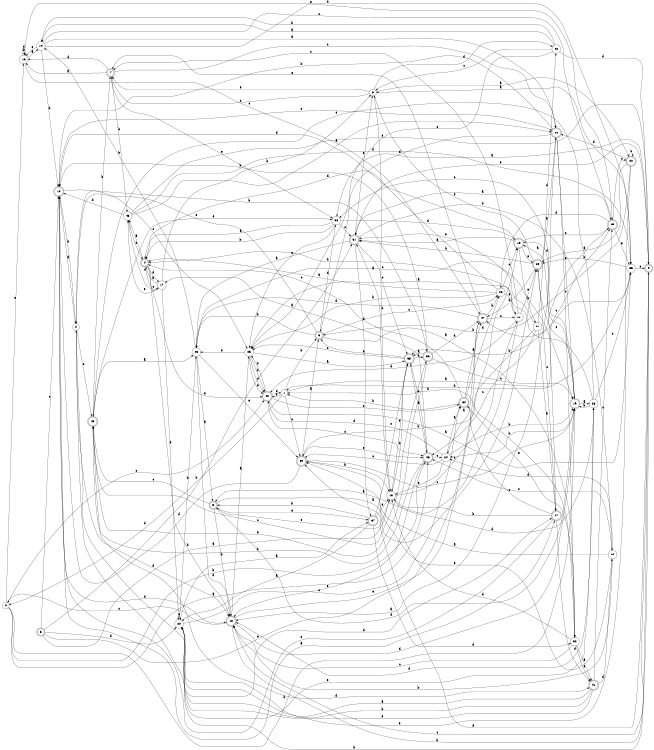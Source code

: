 digraph n39_9 {
__start0 [label="" shape="none"];

rankdir=LR;
size="8,5";

s0 [style="filled", color="black", fillcolor="white" shape="circle", label="0"];
s1 [style="filled", color="black", fillcolor="white" shape="circle", label="1"];
s2 [style="filled", color="black", fillcolor="white" shape="circle", label="2"];
s3 [style="rounded,filled", color="black", fillcolor="white" shape="doublecircle", label="3"];
s4 [style="rounded,filled", color="black", fillcolor="white" shape="doublecircle", label="4"];
s5 [style="rounded,filled", color="black", fillcolor="white" shape="doublecircle", label="5"];
s6 [style="rounded,filled", color="black", fillcolor="white" shape="doublecircle", label="6"];
s7 [style="rounded,filled", color="black", fillcolor="white" shape="doublecircle", label="7"];
s8 [style="filled", color="black", fillcolor="white" shape="circle", label="8"];
s9 [style="rounded,filled", color="black", fillcolor="white" shape="doublecircle", label="9"];
s10 [style="rounded,filled", color="black", fillcolor="white" shape="doublecircle", label="10"];
s11 [style="filled", color="black", fillcolor="white" shape="circle", label="11"];
s12 [style="filled", color="black", fillcolor="white" shape="circle", label="12"];
s13 [style="filled", color="black", fillcolor="white" shape="circle", label="13"];
s14 [style="filled", color="black", fillcolor="white" shape="circle", label="14"];
s15 [style="rounded,filled", color="black", fillcolor="white" shape="doublecircle", label="15"];
s16 [style="filled", color="black", fillcolor="white" shape="circle", label="16"];
s17 [style="filled", color="black", fillcolor="white" shape="circle", label="17"];
s18 [style="rounded,filled", color="black", fillcolor="white" shape="doublecircle", label="18"];
s19 [style="rounded,filled", color="black", fillcolor="white" shape="doublecircle", label="19"];
s20 [style="filled", color="black", fillcolor="white" shape="circle", label="20"];
s21 [style="filled", color="black", fillcolor="white" shape="circle", label="21"];
s22 [style="rounded,filled", color="black", fillcolor="white" shape="doublecircle", label="22"];
s23 [style="filled", color="black", fillcolor="white" shape="circle", label="23"];
s24 [style="filled", color="black", fillcolor="white" shape="circle", label="24"];
s25 [style="filled", color="black", fillcolor="white" shape="circle", label="25"];
s26 [style="filled", color="black", fillcolor="white" shape="circle", label="26"];
s27 [style="rounded,filled", color="black", fillcolor="white" shape="doublecircle", label="27"];
s28 [style="filled", color="black", fillcolor="white" shape="circle", label="28"];
s29 [style="rounded,filled", color="black", fillcolor="white" shape="doublecircle", label="29"];
s30 [style="rounded,filled", color="black", fillcolor="white" shape="doublecircle", label="30"];
s31 [style="rounded,filled", color="black", fillcolor="white" shape="doublecircle", label="31"];
s32 [style="filled", color="black", fillcolor="white" shape="circle", label="32"];
s33 [style="filled", color="black", fillcolor="white" shape="circle", label="33"];
s34 [style="rounded,filled", color="black", fillcolor="white" shape="doublecircle", label="34"];
s35 [style="rounded,filled", color="black", fillcolor="white" shape="doublecircle", label="35"];
s36 [style="rounded,filled", color="black", fillcolor="white" shape="doublecircle", label="36"];
s37 [style="rounded,filled", color="black", fillcolor="white" shape="doublecircle", label="37"];
s38 [style="filled", color="black", fillcolor="white" shape="circle", label="38"];
s39 [style="rounded,filled", color="black", fillcolor="white" shape="doublecircle", label="39"];
s40 [style="rounded,filled", color="black", fillcolor="white" shape="doublecircle", label="40"];
s41 [style="rounded,filled", color="black", fillcolor="white" shape="doublecircle", label="41"];
s42 [style="filled", color="black", fillcolor="white" shape="circle", label="42"];
s43 [style="rounded,filled", color="black", fillcolor="white" shape="doublecircle", label="43"];
s44 [style="rounded,filled", color="black", fillcolor="white" shape="doublecircle", label="44"];
s45 [style="filled", color="black", fillcolor="white" shape="circle", label="45"];
s46 [style="rounded,filled", color="black", fillcolor="white" shape="doublecircle", label="46"];
s47 [style="rounded,filled", color="black", fillcolor="white" shape="doublecircle", label="47"];
s0 -> s46 [label="a"];
s0 -> s46 [label="b"];
s0 -> s40 [label="c"];
s0 -> s19 [label="d"];
s0 -> s16 [label="e"];
s1 -> s29 [label="a"];
s1 -> s3 [label="b"];
s1 -> s30 [label="c"];
s1 -> s0 [label="d"];
s1 -> s40 [label="e"];
s2 -> s10 [label="a"];
s2 -> s36 [label="b"];
s2 -> s43 [label="c"];
s2 -> s18 [label="d"];
s2 -> s26 [label="e"];
s3 -> s32 [label="a"];
s3 -> s23 [label="b"];
s3 -> s28 [label="c"];
s3 -> s38 [label="d"];
s3 -> s2 [label="e"];
s4 -> s45 [label="a"];
s4 -> s18 [label="b"];
s4 -> s17 [label="c"];
s4 -> s17 [label="d"];
s4 -> s40 [label="e"];
s5 -> s39 [label="a"];
s5 -> s18 [label="b"];
s5 -> s43 [label="c"];
s5 -> s19 [label="d"];
s5 -> s37 [label="e"];
s6 -> s13 [label="a"];
s6 -> s31 [label="b"];
s6 -> s10 [label="c"];
s6 -> s20 [label="d"];
s6 -> s47 [label="e"];
s7 -> s16 [label="a"];
s7 -> s45 [label="b"];
s7 -> s44 [label="c"];
s7 -> s16 [label="d"];
s7 -> s38 [label="e"];
s8 -> s22 [label="a"];
s8 -> s13 [label="b"];
s8 -> s7 [label="c"];
s8 -> s42 [label="d"];
s8 -> s7 [label="e"];
s9 -> s38 [label="a"];
s9 -> s2 [label="b"];
s9 -> s18 [label="c"];
s9 -> s30 [label="d"];
s9 -> s31 [label="e"];
s10 -> s27 [label="a"];
s10 -> s2 [label="b"];
s10 -> s25 [label="c"];
s10 -> s18 [label="d"];
s10 -> s44 [label="e"];
s11 -> s5 [label="a"];
s11 -> s4 [label="b"];
s11 -> s7 [label="c"];
s11 -> s40 [label="d"];
s11 -> s39 [label="e"];
s12 -> s30 [label="a"];
s12 -> s18 [label="b"];
s12 -> s46 [label="c"];
s12 -> s24 [label="d"];
s12 -> s30 [label="e"];
s13 -> s31 [label="a"];
s13 -> s35 [label="b"];
s13 -> s11 [label="c"];
s13 -> s26 [label="d"];
s13 -> s5 [label="e"];
s14 -> s44 [label="a"];
s14 -> s33 [label="b"];
s14 -> s29 [label="c"];
s14 -> s10 [label="d"];
s14 -> s16 [label="e"];
s15 -> s31 [label="a"];
s15 -> s21 [label="b"];
s15 -> s29 [label="c"];
s15 -> s4 [label="d"];
s15 -> s39 [label="e"];
s16 -> s14 [label="a"];
s16 -> s16 [label="b"];
s16 -> s47 [label="c"];
s16 -> s16 [label="d"];
s16 -> s29 [label="e"];
s17 -> s4 [label="a"];
s17 -> s8 [label="b"];
s17 -> s45 [label="c"];
s17 -> s20 [label="d"];
s17 -> s45 [label="e"];
s18 -> s25 [label="a"];
s18 -> s9 [label="b"];
s18 -> s0 [label="c"];
s18 -> s19 [label="d"];
s18 -> s15 [label="e"];
s19 -> s26 [label="a"];
s19 -> s24 [label="b"];
s19 -> s38 [label="c"];
s19 -> s15 [label="d"];
s19 -> s39 [label="e"];
s20 -> s37 [label="a"];
s20 -> s23 [label="b"];
s20 -> s34 [label="c"];
s20 -> s27 [label="d"];
s20 -> s20 [label="e"];
s21 -> s27 [label="a"];
s21 -> s30 [label="b"];
s21 -> s46 [label="c"];
s21 -> s42 [label="d"];
s21 -> s31 [label="e"];
s22 -> s39 [label="a"];
s22 -> s3 [label="b"];
s22 -> s22 [label="c"];
s22 -> s44 [label="d"];
s22 -> s20 [label="e"];
s23 -> s5 [label="a"];
s23 -> s14 [label="b"];
s23 -> s19 [label="c"];
s23 -> s18 [label="d"];
s23 -> s30 [label="e"];
s24 -> s34 [label="a"];
s24 -> s19 [label="b"];
s24 -> s30 [label="c"];
s24 -> s40 [label="d"];
s24 -> s13 [label="e"];
s25 -> s35 [label="a"];
s25 -> s40 [label="b"];
s25 -> s40 [label="c"];
s25 -> s23 [label="d"];
s25 -> s40 [label="e"];
s26 -> s25 [label="a"];
s26 -> s19 [label="b"];
s26 -> s33 [label="c"];
s26 -> s18 [label="d"];
s26 -> s43 [label="e"];
s27 -> s15 [label="a"];
s27 -> s13 [label="b"];
s27 -> s34 [label="c"];
s27 -> s41 [label="d"];
s27 -> s10 [label="e"];
s28 -> s4 [label="a"];
s28 -> s25 [label="b"];
s28 -> s15 [label="c"];
s28 -> s10 [label="d"];
s28 -> s11 [label="e"];
s29 -> s31 [label="a"];
s29 -> s35 [label="b"];
s29 -> s22 [label="c"];
s29 -> s28 [label="d"];
s29 -> s33 [label="e"];
s30 -> s3 [label="a"];
s30 -> s13 [label="b"];
s30 -> s19 [label="c"];
s30 -> s10 [label="d"];
s30 -> s46 [label="e"];
s31 -> s23 [label="a"];
s31 -> s12 [label="b"];
s31 -> s35 [label="c"];
s31 -> s37 [label="d"];
s31 -> s8 [label="e"];
s32 -> s41 [label="a"];
s32 -> s1 [label="b"];
s32 -> s18 [label="c"];
s32 -> s13 [label="d"];
s32 -> s41 [label="e"];
s33 -> s8 [label="a"];
s33 -> s39 [label="b"];
s33 -> s47 [label="c"];
s33 -> s1 [label="d"];
s33 -> s9 [label="e"];
s34 -> s47 [label="a"];
s34 -> s1 [label="b"];
s34 -> s4 [label="c"];
s34 -> s28 [label="d"];
s34 -> s32 [label="e"];
s35 -> s46 [label="a"];
s35 -> s3 [label="b"];
s35 -> s25 [label="c"];
s35 -> s36 [label="d"];
s35 -> s13 [label="e"];
s36 -> s35 [label="a"];
s36 -> s10 [label="b"];
s36 -> s19 [label="c"];
s36 -> s47 [label="d"];
s36 -> s43 [label="e"];
s37 -> s20 [label="a"];
s37 -> s5 [label="b"];
s37 -> s35 [label="c"];
s37 -> s32 [label="d"];
s37 -> s13 [label="e"];
s38 -> s4 [label="a"];
s38 -> s4 [label="b"];
s38 -> s31 [label="c"];
s38 -> s15 [label="d"];
s38 -> s25 [label="e"];
s39 -> s44 [label="a"];
s39 -> s31 [label="b"];
s39 -> s27 [label="c"];
s39 -> s47 [label="d"];
s39 -> s8 [label="e"];
s40 -> s33 [label="a"];
s40 -> s25 [label="b"];
s40 -> s46 [label="c"];
s40 -> s1 [label="d"];
s40 -> s34 [label="e"];
s41 -> s20 [label="a"];
s41 -> s20 [label="b"];
s41 -> s29 [label="c"];
s41 -> s12 [label="d"];
s41 -> s20 [label="e"];
s42 -> s14 [label="a"];
s42 -> s14 [label="b"];
s42 -> s8 [label="c"];
s42 -> s9 [label="d"];
s42 -> s3 [label="e"];
s43 -> s23 [label="a"];
s43 -> s7 [label="b"];
s43 -> s36 [label="c"];
s43 -> s41 [label="d"];
s43 -> s38 [label="e"];
s44 -> s18 [label="a"];
s44 -> s10 [label="b"];
s44 -> s32 [label="c"];
s44 -> s25 [label="d"];
s44 -> s19 [label="e"];
s45 -> s44 [label="a"];
s45 -> s10 [label="b"];
s45 -> s4 [label="c"];
s45 -> s33 [label="d"];
s45 -> s9 [label="e"];
s46 -> s17 [label="a"];
s46 -> s43 [label="b"];
s46 -> s24 [label="c"];
s46 -> s35 [label="d"];
s46 -> s18 [label="e"];
s47 -> s24 [label="a"];
s47 -> s28 [label="b"];
s47 -> s11 [label="c"];
s47 -> s23 [label="d"];
s47 -> s7 [label="e"];

}